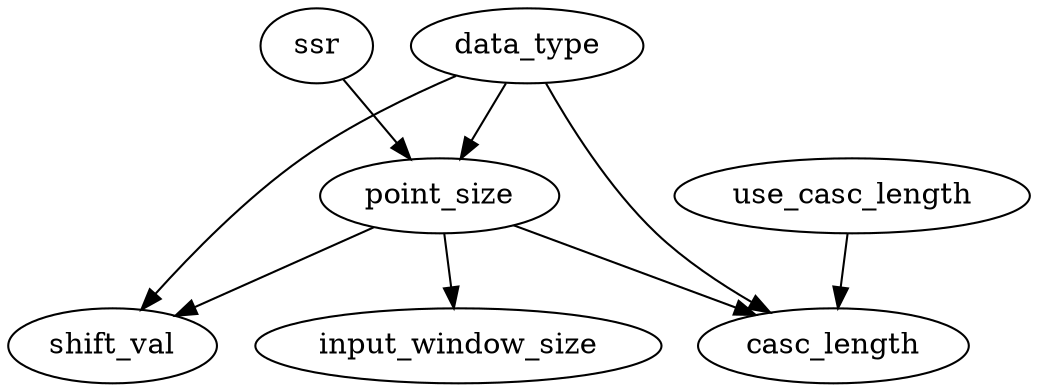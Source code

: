 digraph G {
data_type -> casc_length;
point_size -> casc_length;
use_casc_length -> casc_length;
point_size -> input_window_size;
data_type -> point_size;
ssr -> point_size;
data_type -> shift_val;
point_size -> shift_val;
}
